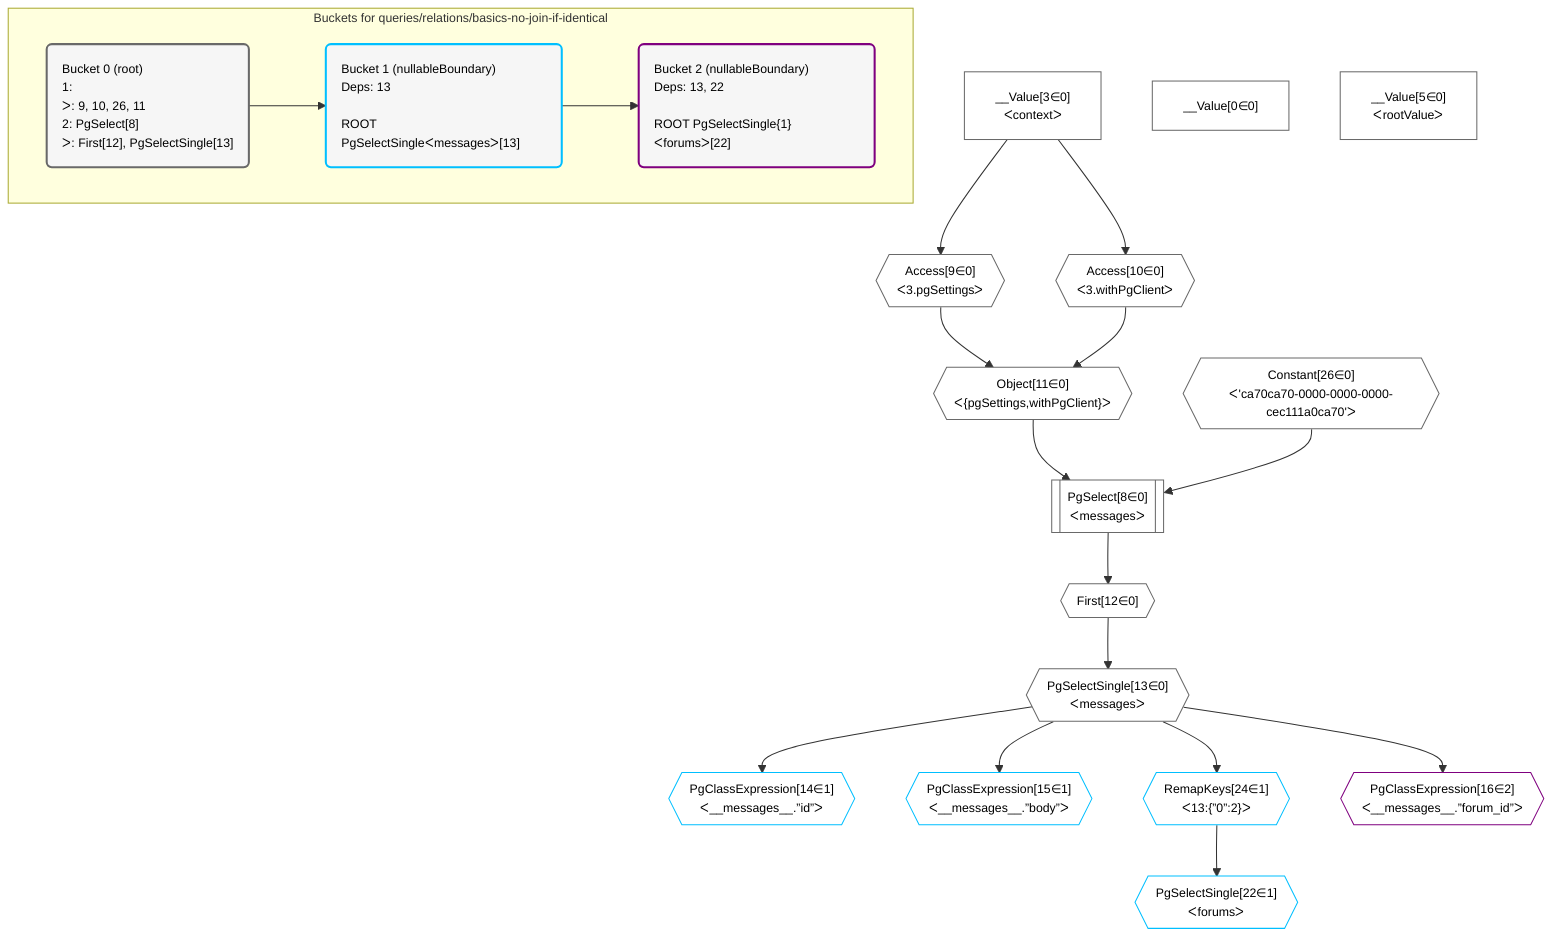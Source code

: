 %%{init: {'themeVariables': { 'fontSize': '12px'}}}%%
graph TD
    classDef path fill:#eee,stroke:#000,color:#000
    classDef plan fill:#fff,stroke-width:1px,color:#000
    classDef itemplan fill:#fff,stroke-width:2px,color:#000
    classDef unbatchedplan fill:#dff,stroke-width:1px,color:#000
    classDef sideeffectplan fill:#fcc,stroke-width:2px,color:#000
    classDef bucket fill:#f6f6f6,color:#000,stroke-width:2px,text-align:left


    %% plan dependencies
    PgSelect8[["PgSelect[8∈0]<br />ᐸmessagesᐳ"]]:::plan
    Object11{{"Object[11∈0]<br />ᐸ{pgSettings,withPgClient}ᐳ"}}:::plan
    Constant26{{"Constant[26∈0]<br />ᐸ'ca70ca70-0000-0000-0000-cec111a0ca70'ᐳ"}}:::plan
    Object11 & Constant26 --> PgSelect8
    Access9{{"Access[9∈0]<br />ᐸ3.pgSettingsᐳ"}}:::plan
    Access10{{"Access[10∈0]<br />ᐸ3.withPgClientᐳ"}}:::plan
    Access9 & Access10 --> Object11
    __Value3["__Value[3∈0]<br />ᐸcontextᐳ"]:::plan
    __Value3 --> Access9
    __Value3 --> Access10
    First12{{"First[12∈0]"}}:::plan
    PgSelect8 --> First12
    PgSelectSingle13{{"PgSelectSingle[13∈0]<br />ᐸmessagesᐳ"}}:::plan
    First12 --> PgSelectSingle13
    __Value0["__Value[0∈0]"]:::plan
    __Value5["__Value[5∈0]<br />ᐸrootValueᐳ"]:::plan
    PgClassExpression14{{"PgClassExpression[14∈1]<br />ᐸ__messages__.”id”ᐳ"}}:::plan
    PgSelectSingle13 --> PgClassExpression14
    PgClassExpression15{{"PgClassExpression[15∈1]<br />ᐸ__messages__.”body”ᐳ"}}:::plan
    PgSelectSingle13 --> PgClassExpression15
    PgSelectSingle22{{"PgSelectSingle[22∈1]<br />ᐸforumsᐳ"}}:::plan
    RemapKeys24{{"RemapKeys[24∈1]<br />ᐸ13:{”0”:2}ᐳ"}}:::plan
    RemapKeys24 --> PgSelectSingle22
    PgSelectSingle13 --> RemapKeys24
    PgClassExpression16{{"PgClassExpression[16∈2]<br />ᐸ__messages__.”forum_id”ᐳ"}}:::plan
    PgSelectSingle13 --> PgClassExpression16

    %% define steps

    subgraph "Buckets for queries/relations/basics-no-join-if-identical"
    Bucket0("Bucket 0 (root)<br />1: <br />ᐳ: 9, 10, 26, 11<br />2: PgSelect[8]<br />ᐳ: First[12], PgSelectSingle[13]"):::bucket
    classDef bucket0 stroke:#696969
    class Bucket0,__Value0,__Value3,__Value5,PgSelect8,Access9,Access10,Object11,First12,PgSelectSingle13,Constant26 bucket0
    Bucket1("Bucket 1 (nullableBoundary)<br />Deps: 13<br /><br />ROOT PgSelectSingleᐸmessagesᐳ[13]"):::bucket
    classDef bucket1 stroke:#00bfff
    class Bucket1,PgClassExpression14,PgClassExpression15,PgSelectSingle22,RemapKeys24 bucket1
    Bucket2("Bucket 2 (nullableBoundary)<br />Deps: 13, 22<br /><br />ROOT PgSelectSingle{1}ᐸforumsᐳ[22]"):::bucket
    classDef bucket2 stroke:#7f007f
    class Bucket2,PgClassExpression16 bucket2
    Bucket0 --> Bucket1
    Bucket1 --> Bucket2
    end